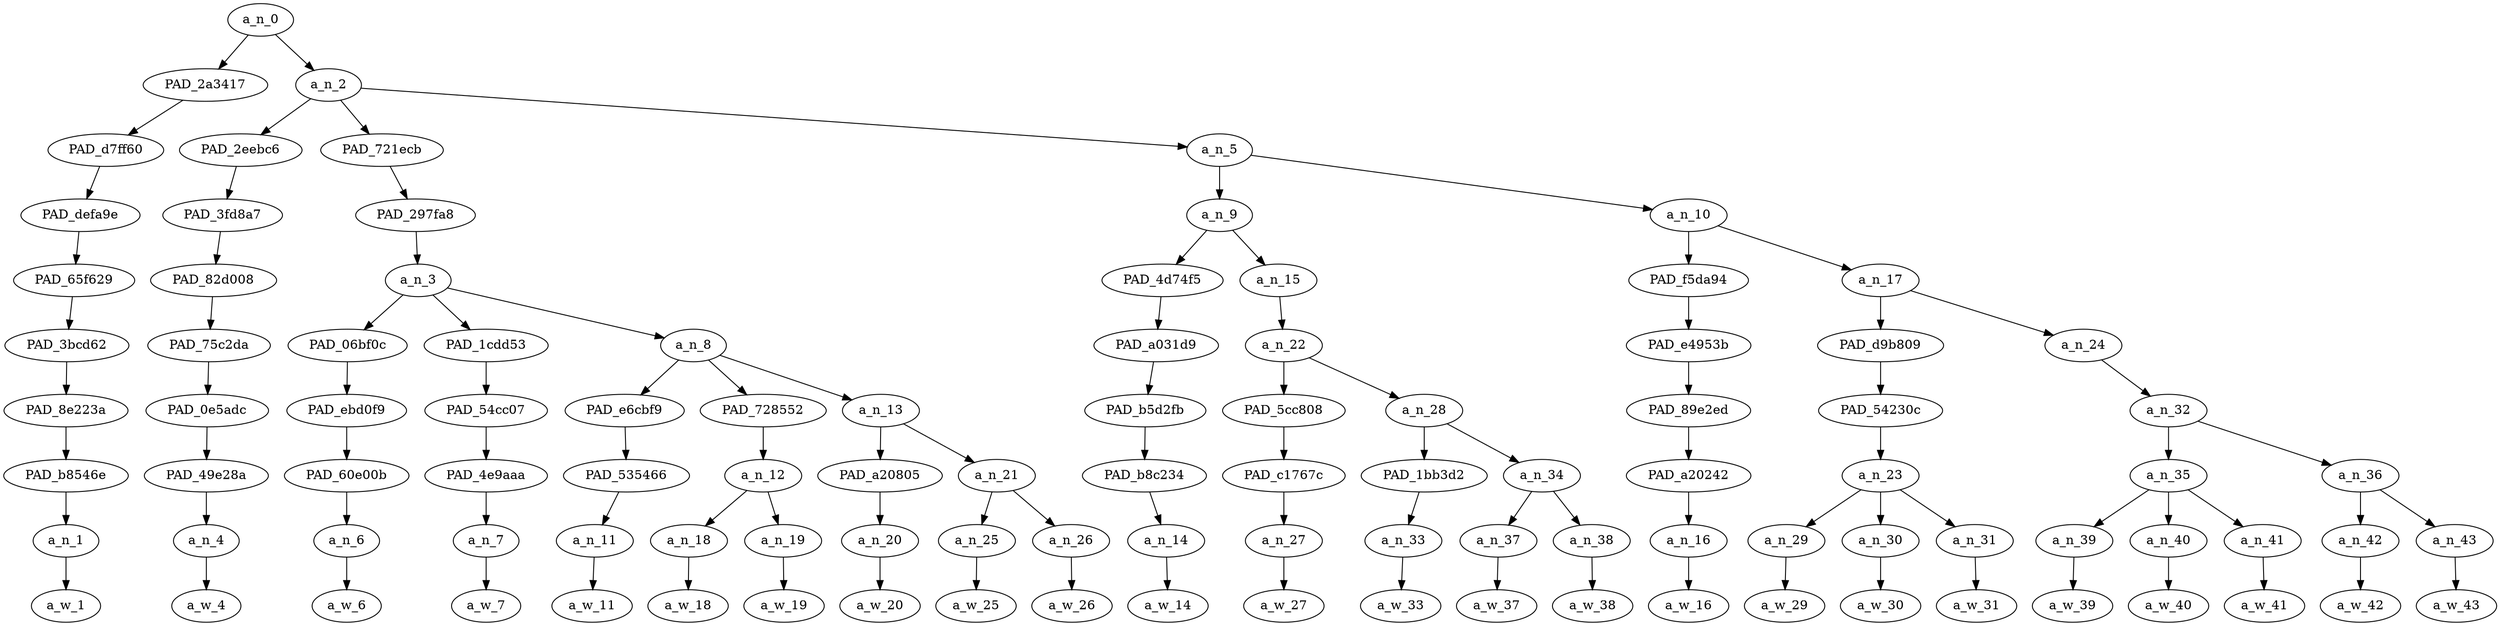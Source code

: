 strict digraph "" {
	a_n_0	[div_dir=1,
		index=0,
		level=9,
		pos="4.263888888888888,9!",
		text_span="[0, 1, 2, 3, 4, 5, 6, 7, 8, 9, 10, 11, 12, 13, 14, 15, 16, 17, 18, 19, 20, 21, 22, 23]",
		value=0.99999998];
	PAD_2a3417	[div_dir=1,
		index=0,
		level=8,
		pos="0.0,8!",
		text_span="[0]",
		value=0.03218085];
	a_n_0 -> PAD_2a3417;
	a_n_2	[div_dir=1,
		index=1,
		level=8,
		pos="8.527777777777777,8!",
		text_span="[1, 2, 3, 4, 5, 6, 7, 8, 9, 10, 11, 12, 13, 14, 15, 16, 17, 18, 19, 20, 21, 22, 23]",
		value=0.96731634];
	a_n_0 -> a_n_2;
	PAD_d7ff60	[div_dir=1,
		index=0,
		level=7,
		pos="0.0,7!",
		text_span="[0]",
		value=0.03218085];
	PAD_2a3417 -> PAD_d7ff60;
	PAD_defa9e	[div_dir=1,
		index=0,
		level=6,
		pos="0.0,6!",
		text_span="[0]",
		value=0.03218085];
	PAD_d7ff60 -> PAD_defa9e;
	PAD_65f629	[div_dir=1,
		index=0,
		level=5,
		pos="0.0,5!",
		text_span="[0]",
		value=0.03218085];
	PAD_defa9e -> PAD_65f629;
	PAD_3bcd62	[div_dir=1,
		index=0,
		level=4,
		pos="0.0,4!",
		text_span="[0]",
		value=0.03218085];
	PAD_65f629 -> PAD_3bcd62;
	PAD_8e223a	[div_dir=1,
		index=0,
		level=3,
		pos="0.0,3!",
		text_span="[0]",
		value=0.03218085];
	PAD_3bcd62 -> PAD_8e223a;
	PAD_b8546e	[div_dir=1,
		index=0,
		level=2,
		pos="0.0,2!",
		text_span="[0]",
		value=0.03218085];
	PAD_8e223a -> PAD_b8546e;
	a_n_1	[div_dir=1,
		index=0,
		level=1,
		pos="0.0,1!",
		text_span="[0]",
		value=0.03218085];
	PAD_b8546e -> a_n_1;
	a_w_1	[div_dir=0,
		index=0,
		level=0,
		pos="0,0!",
		text_span="[0]",
		value=when];
	a_n_1 -> a_w_1;
	PAD_2eebc6	[div_dir=-1,
		index=2,
		level=7,
		pos="9.0,7!",
		text_span="[9]",
		value=0.02174963];
	a_n_2 -> PAD_2eebc6;
	PAD_721ecb	[div_dir=1,
		index=1,
		level=7,
		pos="2.5833333333333335,7!",
		text_span="[1, 2, 3, 4, 5, 6, 7, 8]",
		value=0.26079390];
	a_n_2 -> PAD_721ecb;
	a_n_5	[div_dir=1,
		index=3,
		level=7,
		pos="14.0,7!",
		text_span="[10, 11, 12, 13, 14, 15, 16, 17, 18, 19, 20, 21, 22, 23]",
		value=0.68430639];
	a_n_2 -> a_n_5;
	PAD_3fd8a7	[div_dir=-1,
		index=2,
		level=6,
		pos="9.0,6!",
		text_span="[9]",
		value=0.02174963];
	PAD_2eebc6 -> PAD_3fd8a7;
	PAD_82d008	[div_dir=-1,
		index=2,
		level=5,
		pos="9.0,5!",
		text_span="[9]",
		value=0.02174963];
	PAD_3fd8a7 -> PAD_82d008;
	PAD_75c2da	[div_dir=-1,
		index=4,
		level=4,
		pos="9.0,4!",
		text_span="[9]",
		value=0.02174963];
	PAD_82d008 -> PAD_75c2da;
	PAD_0e5adc	[div_dir=-1,
		index=6,
		level=3,
		pos="9.0,3!",
		text_span="[9]",
		value=0.02174963];
	PAD_75c2da -> PAD_0e5adc;
	PAD_49e28a	[div_dir=-1,
		index=7,
		level=2,
		pos="9.0,2!",
		text_span="[9]",
		value=0.02174963];
	PAD_0e5adc -> PAD_49e28a;
	a_n_4	[div_dir=-1,
		index=9,
		level=1,
		pos="9.0,1!",
		text_span="[9]",
		value=0.02174963];
	PAD_49e28a -> a_n_4;
	a_w_4	[div_dir=0,
		index=9,
		level=0,
		pos="9,0!",
		text_span="[9]",
		value=but];
	a_n_4 -> a_w_4;
	PAD_297fa8	[div_dir=1,
		index=1,
		level=6,
		pos="2.5833333333333335,6!",
		text_span="[1, 2, 3, 4, 5, 6, 7, 8]",
		value=0.26079390];
	PAD_721ecb -> PAD_297fa8;
	a_n_3	[div_dir=1,
		index=1,
		level=5,
		pos="2.5833333333333335,5!",
		text_span="[1, 2, 3, 4, 5, 6, 7, 8]",
		value=0.26079390];
	PAD_297fa8 -> a_n_3;
	PAD_06bf0c	[div_dir=1,
		index=1,
		level=4,
		pos="1.0,4!",
		text_span="[1]",
		value=0.02860028];
	a_n_3 -> PAD_06bf0c;
	PAD_1cdd53	[div_dir=1,
		index=2,
		level=4,
		pos="2.0,4!",
		text_span="[2]",
		value=0.02263578];
	a_n_3 -> PAD_1cdd53;
	a_n_8	[div_dir=1,
		index=3,
		level=4,
		pos="4.75,4!",
		text_span="[3, 4, 5, 6, 7, 8]",
		value=0.20930111];
	a_n_3 -> a_n_8;
	PAD_ebd0f9	[div_dir=1,
		index=1,
		level=3,
		pos="1.0,3!",
		text_span="[1]",
		value=0.02860028];
	PAD_06bf0c -> PAD_ebd0f9;
	PAD_60e00b	[div_dir=1,
		index=1,
		level=2,
		pos="1.0,2!",
		text_span="[1]",
		value=0.02860028];
	PAD_ebd0f9 -> PAD_60e00b;
	a_n_6	[div_dir=1,
		index=1,
		level=1,
		pos="1.0,1!",
		text_span="[1]",
		value=0.02860028];
	PAD_60e00b -> a_n_6;
	a_w_6	[div_dir=0,
		index=1,
		level=0,
		pos="1,0!",
		text_span="[1]",
		value=their];
	a_n_6 -> a_w_6;
	PAD_54cc07	[div_dir=1,
		index=2,
		level=3,
		pos="2.0,3!",
		text_span="[2]",
		value=0.02263578];
	PAD_1cdd53 -> PAD_54cc07;
	PAD_4e9aaa	[div_dir=1,
		index=2,
		level=2,
		pos="2.0,2!",
		text_span="[2]",
		value=0.02263578];
	PAD_54cc07 -> PAD_4e9aaa;
	a_n_7	[div_dir=1,
		index=2,
		level=1,
		pos="2.0,1!",
		text_span="[2]",
		value=0.02263578];
	PAD_4e9aaa -> a_n_7;
	a_w_7	[div_dir=0,
		index=2,
		level=0,
		pos="2,0!",
		text_span="[2]",
		value=still];
	a_n_7 -> a_w_7;
	PAD_e6cbf9	[div_dir=1,
		index=3,
		level=3,
		pos="3.0,3!",
		text_span="[3]",
		value=0.02577813];
	a_n_8 -> PAD_e6cbf9;
	PAD_728552	[div_dir=1,
		index=4,
		level=3,
		pos="4.5,3!",
		text_span="[4, 5]",
		value=0.06991375];
	a_n_8 -> PAD_728552;
	a_n_13	[div_dir=1,
		index=5,
		level=3,
		pos="6.75,3!",
		text_span="[6, 7, 8]",
		value=0.11335159];
	a_n_8 -> a_n_13;
	PAD_535466	[div_dir=1,
		index=3,
		level=2,
		pos="3.0,2!",
		text_span="[3]",
		value=0.02577813];
	PAD_e6cbf9 -> PAD_535466;
	a_n_11	[div_dir=1,
		index=3,
		level=1,
		pos="3.0,1!",
		text_span="[3]",
		value=0.02577813];
	PAD_535466 -> a_n_11;
	a_w_11	[div_dir=0,
		index=3,
		level=0,
		pos="3,0!",
		text_span="[3]",
		value=putting];
	a_n_11 -> a_w_11;
	a_n_12	[div_dir=1,
		index=4,
		level=2,
		pos="4.5,2!",
		text_span="[4, 5]",
		value=0.06991375];
	PAD_728552 -> a_n_12;
	a_n_18	[div_dir=-1,
		index=4,
		level=1,
		pos="4.0,1!",
		text_span="[4]",
		value=0.02222246];
	a_n_12 -> a_n_18;
	a_n_19	[div_dir=1,
		index=5,
		level=1,
		pos="5.0,1!",
		text_span="[5]",
		value=0.04745826];
	a_n_12 -> a_n_19;
	a_w_18	[div_dir=0,
		index=4,
		level=0,
		pos="4,0!",
		text_span="[4]",
		value=the];
	a_n_18 -> a_w_18;
	a_w_19	[div_dir=0,
		index=5,
		level=0,
		pos="5,0!",
		text_span="[5]",
		value=dead];
	a_n_19 -> a_w_19;
	PAD_a20805	[div_dir=1,
		index=5,
		level=2,
		pos="6.0,2!",
		text_span="[6]",
		value=0.02599492];
	a_n_13 -> PAD_a20805;
	a_n_21	[div_dir=1,
		index=6,
		level=2,
		pos="7.5,2!",
		text_span="[7, 8]",
		value=0.08721570];
	a_n_13 -> a_n_21;
	a_n_20	[div_dir=1,
		index=6,
		level=1,
		pos="6.0,1!",
		text_span="[6]",
		value=0.02599492];
	PAD_a20805 -> a_n_20;
	a_w_20	[div_dir=0,
		index=6,
		level=0,
		pos="6,0!",
		text_span="[6]",
		value=in];
	a_n_20 -> a_w_20;
	a_n_25	[div_dir=-1,
		index=7,
		level=1,
		pos="7.0,1!",
		text_span="[7]",
		value=0.04319907];
	a_n_21 -> a_n_25;
	a_n_26	[div_dir=1,
		index=8,
		level=1,
		pos="8.0,1!",
		text_span="[8]",
		value=0.04385148];
	a_n_21 -> a_n_26;
	a_w_25	[div_dir=0,
		index=7,
		level=0,
		pos="7,0!",
		text_span="[7]",
		value=body];
	a_n_25 -> a_w_25;
	a_w_26	[div_dir=0,
		index=8,
		level=0,
		pos="8,0!",
		text_span="[8]",
		value=bags];
	a_n_26 -> a_w_26;
	a_n_9	[div_dir=1,
		index=3,
		level=6,
		pos="10.9375,6!",
		text_span="[10, 11, 12, 13, 14]",
		value=0.09546231];
	a_n_5 -> a_n_9;
	a_n_10	[div_dir=1,
		index=4,
		level=6,
		pos="17.0625,6!",
		text_span="[15, 16, 17, 18, 19, 20, 21, 22, 23]",
		value=0.58843086];
	a_n_5 -> a_n_10;
	PAD_4d74f5	[div_dir=1,
		index=3,
		level=5,
		pos="10.0,5!",
		text_span="[10]",
		value=0.01685840];
	a_n_9 -> PAD_4d74f5;
	a_n_15	[div_dir=-1,
		index=4,
		level=5,
		pos="11.875,5!",
		text_span="[11, 12, 13, 14]",
		value=0.07860278];
	a_n_9 -> a_n_15;
	PAD_a031d9	[div_dir=1,
		index=5,
		level=4,
		pos="10.0,4!",
		text_span="[10]",
		value=0.01685840];
	PAD_4d74f5 -> PAD_a031d9;
	PAD_b5d2fb	[div_dir=1,
		index=7,
		level=3,
		pos="10.0,3!",
		text_span="[10]",
		value=0.01685840];
	PAD_a031d9 -> PAD_b5d2fb;
	PAD_b8c234	[div_dir=1,
		index=8,
		level=2,
		pos="10.0,2!",
		text_span="[10]",
		value=0.01685840];
	PAD_b5d2fb -> PAD_b8c234;
	a_n_14	[div_dir=1,
		index=10,
		level=1,
		pos="10.0,1!",
		text_span="[10]",
		value=0.01685840];
	PAD_b8c234 -> a_n_14;
	a_w_14	[div_dir=0,
		index=10,
		level=0,
		pos="10,0!",
		text_span="[10]",
		value=all];
	a_n_14 -> a_w_14;
	a_n_22	[div_dir=-1,
		index=6,
		level=4,
		pos="11.875,4!",
		text_span="[11, 12, 13, 14]",
		value=0.07858734];
	a_n_15 -> a_n_22;
	PAD_5cc808	[div_dir=-1,
		index=8,
		level=3,
		pos="11.0,3!",
		text_span="[11]",
		value=0.02069245];
	a_n_22 -> PAD_5cc808;
	a_n_28	[div_dir=1,
		index=9,
		level=3,
		pos="12.75,3!",
		text_span="[12, 13, 14]",
		value=0.05787944];
	a_n_22 -> a_n_28;
	PAD_c1767c	[div_dir=-1,
		index=9,
		level=2,
		pos="11.0,2!",
		text_span="[11]",
		value=0.02069245];
	PAD_5cc808 -> PAD_c1767c;
	a_n_27	[div_dir=-1,
		index=11,
		level=1,
		pos="11.0,1!",
		text_span="[11]",
		value=0.02069245];
	PAD_c1767c -> a_n_27;
	a_w_27	[div_dir=0,
		index=11,
		level=0,
		pos="11,0!",
		text_span="[11]",
		value=you];
	a_n_27 -> a_w_27;
	PAD_1bb3d2	[div_dir=-1,
		index=10,
		level=2,
		pos="12.0,2!",
		text_span="[12]",
		value=0.01758139];
	a_n_28 -> PAD_1bb3d2;
	a_n_34	[div_dir=1,
		index=11,
		level=2,
		pos="13.5,2!",
		text_span="[13, 14]",
		value=0.04029647];
	a_n_28 -> a_n_34;
	a_n_33	[div_dir=-1,
		index=12,
		level=1,
		pos="12.0,1!",
		text_span="[12]",
		value=0.01758139];
	PAD_1bb3d2 -> a_n_33;
	a_w_33	[div_dir=0,
		index=12,
		level=0,
		pos="12,0!",
		text_span="[12]",
		value=can];
	a_n_33 -> a_w_33;
	a_n_37	[div_dir=1,
		index=13,
		level=1,
		pos="13.0,1!",
		text_span="[13]",
		value=0.02062626];
	a_n_34 -> a_n_37;
	a_n_38	[div_dir=1,
		index=14,
		level=1,
		pos="14.0,1!",
		text_span="[14]",
		value=0.01962720];
	a_n_34 -> a_n_38;
	a_w_37	[div_dir=0,
		index=13,
		level=0,
		pos="13,0!",
		text_span="[13]",
		value=think];
	a_n_37 -> a_w_37;
	a_w_38	[div_dir=0,
		index=14,
		level=0,
		pos="14,0!",
		text_span="[14]",
		value=about];
	a_n_38 -> a_w_38;
	PAD_f5da94	[div_dir=1,
		index=5,
		level=5,
		pos="15.0,5!",
		text_span="[15]",
		value=0.01908151];
	a_n_10 -> PAD_f5da94;
	a_n_17	[div_dir=1,
		index=6,
		level=5,
		pos="19.125,5!",
		text_span="[16, 17, 18, 19, 20, 21, 22, 23]",
		value=0.56886964];
	a_n_10 -> a_n_17;
	PAD_e4953b	[div_dir=1,
		index=7,
		level=4,
		pos="15.0,4!",
		text_span="[15]",
		value=0.01908151];
	PAD_f5da94 -> PAD_e4953b;
	PAD_89e2ed	[div_dir=1,
		index=10,
		level=3,
		pos="15.0,3!",
		text_span="[15]",
		value=0.01908151];
	PAD_e4953b -> PAD_89e2ed;
	PAD_a20242	[div_dir=1,
		index=12,
		level=2,
		pos="15.0,2!",
		text_span="[15]",
		value=0.01908151];
	PAD_89e2ed -> PAD_a20242;
	a_n_16	[div_dir=1,
		index=15,
		level=1,
		pos="15.0,1!",
		text_span="[15]",
		value=0.01908151];
	PAD_a20242 -> a_n_16;
	a_w_16	[div_dir=0,
		index=15,
		level=0,
		pos="15,0!",
		text_span="[15]",
		value=is];
	a_n_16 -> a_w_16;
	PAD_d9b809	[div_dir=1,
		index=8,
		level=4,
		pos="17.0,4!",
		text_span="[16, 17, 18]",
		value=0.29509288];
	a_n_17 -> PAD_d9b809;
	a_n_24	[div_dir=1,
		index=9,
		level=4,
		pos="21.25,4!",
		text_span="[19, 20, 21, 22, 23]",
		value=0.27328624];
	a_n_17 -> a_n_24;
	PAD_54230c	[div_dir=1,
		index=11,
		level=3,
		pos="17.0,3!",
		text_span="[16, 17, 18]",
		value=0.29509288];
	PAD_d9b809 -> PAD_54230c;
	a_n_23	[div_dir=1,
		index=13,
		level=2,
		pos="17.0,2!",
		text_span="[16, 17, 18]",
		value=0.29509288];
	PAD_54230c -> a_n_23;
	a_n_29	[div_dir=1,
		index=16,
		level=1,
		pos="16.0,1!",
		text_span="[16]",
		value=0.02409013];
	a_n_23 -> a_n_29;
	a_n_30	[div_dir=1,
		index=17,
		level=1,
		pos="17.0,1!",
		text_span="[17]",
		value=0.03790214];
	a_n_23 -> a_n_30;
	a_n_31	[div_dir=1,
		index=18,
		level=1,
		pos="18.0,1!",
		text_span="[18]",
		value=0.23282592];
	a_n_23 -> a_n_31;
	a_w_29	[div_dir=0,
		index=16,
		level=0,
		pos="16,0!",
		text_span="[16]",
		value=the1];
	a_n_29 -> a_w_29;
	a_w_30	[div_dir=0,
		index=17,
		level=0,
		pos="17,0!",
		text_span="[17]",
		value=backlash];
	a_n_30 -> a_w_30;
	a_w_31	[div_dir=0,
		index=18,
		level=0,
		pos="18,0!",
		text_span="[18]",
		value=islamophobia];
	a_n_31 -> a_w_31;
	a_n_32	[div_dir=1,
		index=12,
		level=3,
		pos="21.25,3!",
		text_span="[19, 20, 21, 22, 23]",
		value=0.27287306];
	a_n_24 -> a_n_32;
	a_n_35	[div_dir=1,
		index=14,
		level=2,
		pos="20.0,2!",
		text_span="[19, 20, 21]",
		value=0.20523832];
	a_n_32 -> a_n_35;
	a_n_36	[div_dir=1,
		index=15,
		level=2,
		pos="22.5,2!",
		text_span="[22, 23]",
		value=0.06722157];
	a_n_32 -> a_n_36;
	a_n_39	[div_dir=1,
		index=19,
		level=1,
		pos="19.0,1!",
		text_span="[19]",
		value=0.02565540];
	a_n_35 -> a_n_39;
	a_n_40	[div_dir=1,
		index=20,
		level=1,
		pos="20.0,1!",
		text_span="[20]",
		value=0.13987492];
	a_n_35 -> a_n_40;
	a_n_41	[div_dir=1,
		index=21,
		level=1,
		pos="21.0,1!",
		text_span="[21]",
		value=0.03945405];
	a_n_35 -> a_n_41;
	a_w_39	[div_dir=0,
		index=19,
		level=0,
		pos="19,0!",
		text_span="[19]",
		value=the2];
	a_n_39 -> a_w_39;
	a_w_40	[div_dir=0,
		index=20,
		level=0,
		pos="20,0!",
		text_span="[20]",
		value=moslem];
	a_n_40 -> a_w_40;
	a_w_41	[div_dir=0,
		index=21,
		level=0,
		pos="21,0!",
		text_span="[21]",
		value=community];
	a_n_41 -> a_w_41;
	a_n_42	[div_dir=1,
		index=22,
		level=1,
		pos="22.0,1!",
		text_span="[22]",
		value=0.02984914];
	a_n_36 -> a_n_42;
	a_n_43	[div_dir=1,
		index=23,
		level=1,
		pos="23.0,1!",
		text_span="[23]",
		value=0.03699839];
	a_n_36 -> a_n_43;
	a_w_42	[div_dir=0,
		index=22,
		level=0,
		pos="22,0!",
		text_span="[22]",
		value=might];
	a_n_42 -> a_w_42;
	a_w_43	[div_dir=0,
		index=23,
		level=0,
		pos="23,0!",
		text_span="[23]",
		value=face];
	a_n_43 -> a_w_43;
}
